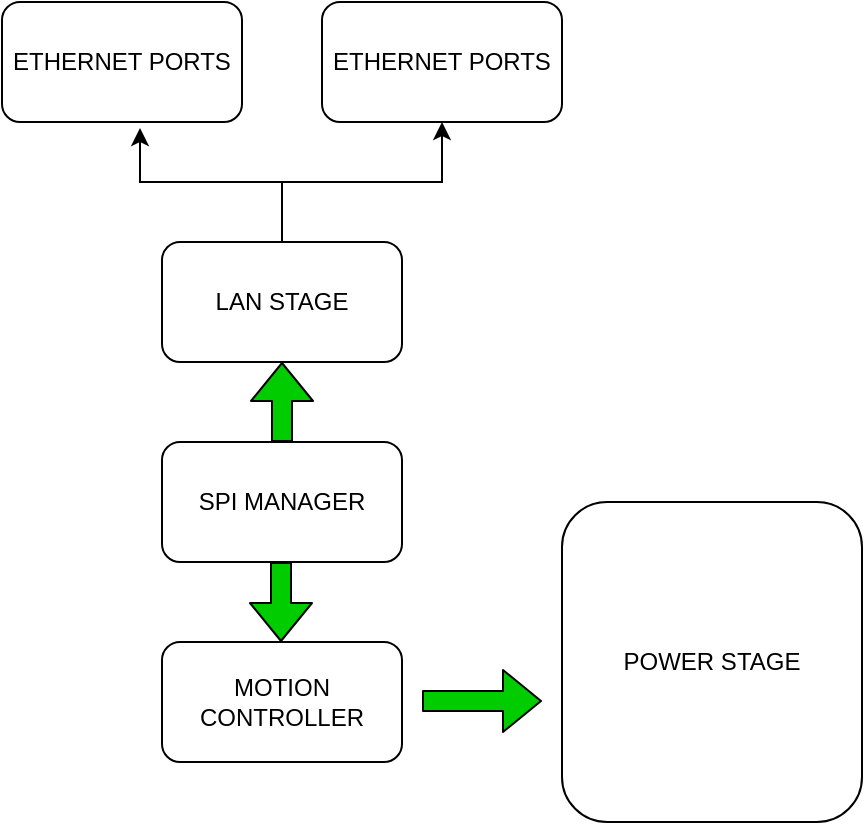 <mxfile version="13.6.2" type="device"><diagram id="P_lCr2q7L4QfeXkYEGbR" name="Page-1"><mxGraphModel dx="1422" dy="822" grid="1" gridSize="10" guides="1" tooltips="1" connect="1" arrows="1" fold="1" page="1" pageScale="1" pageWidth="850" pageHeight="1100" math="0" shadow="0"><root><mxCell id="0"/><mxCell id="1" parent="0"/><mxCell id="vkmPLbfItt4NjYdMBAdz-12" style="edgeStyle=orthogonalEdgeStyle;rounded=0;orthogonalLoop=1;jettySize=auto;html=1;entryX=0.575;entryY=1.05;entryDx=0;entryDy=0;entryPerimeter=0;fillColor=#00CC00;" edge="1" parent="1" source="vkmPLbfItt4NjYdMBAdz-2" target="vkmPLbfItt4NjYdMBAdz-3"><mxGeometry relative="1" as="geometry"/></mxCell><mxCell id="vkmPLbfItt4NjYdMBAdz-13" style="edgeStyle=orthogonalEdgeStyle;rounded=0;orthogonalLoop=1;jettySize=auto;html=1;entryX=0.5;entryY=1;entryDx=0;entryDy=0;fillColor=#00CC00;" edge="1" parent="1" source="vkmPLbfItt4NjYdMBAdz-2" target="vkmPLbfItt4NjYdMBAdz-5"><mxGeometry relative="1" as="geometry"/></mxCell><mxCell id="vkmPLbfItt4NjYdMBAdz-2" value="LAN STAGE" style="rounded=1;whiteSpace=wrap;html=1;" vertex="1" parent="1"><mxGeometry x="120" y="160" width="120" height="60" as="geometry"/></mxCell><mxCell id="vkmPLbfItt4NjYdMBAdz-3" value="ETHERNET PORTS" style="rounded=1;whiteSpace=wrap;html=1;" vertex="1" parent="1"><mxGeometry x="40" y="40" width="120" height="60" as="geometry"/></mxCell><mxCell id="vkmPLbfItt4NjYdMBAdz-4" value="SPI MANAGER&lt;br&gt;" style="rounded=1;whiteSpace=wrap;html=1;" vertex="1" parent="1"><mxGeometry x="120" y="260" width="120" height="60" as="geometry"/></mxCell><mxCell id="vkmPLbfItt4NjYdMBAdz-5" value="ETHERNET PORTS" style="rounded=1;whiteSpace=wrap;html=1;" vertex="1" parent="1"><mxGeometry x="200" y="40" width="120" height="60" as="geometry"/></mxCell><mxCell id="vkmPLbfItt4NjYdMBAdz-6" value="MOTION CONTROLLER&lt;br&gt;" style="rounded=1;whiteSpace=wrap;html=1;" vertex="1" parent="1"><mxGeometry x="120" y="360" width="120" height="60" as="geometry"/></mxCell><mxCell id="vkmPLbfItt4NjYdMBAdz-7" value="POWER STAGE" style="rounded=1;whiteSpace=wrap;html=1;" vertex="1" parent="1"><mxGeometry x="320" y="290" width="150" height="160" as="geometry"/></mxCell><mxCell id="vkmPLbfItt4NjYdMBAdz-8" value="" style="shape=flexArrow;endArrow=classic;html=1;fillColor=#00CC00;" edge="1" parent="1"><mxGeometry width="50" height="50" relative="1" as="geometry"><mxPoint x="250" y="389.5" as="sourcePoint"/><mxPoint x="310" y="389.5" as="targetPoint"/></mxGeometry></mxCell><mxCell id="vkmPLbfItt4NjYdMBAdz-9" value="" style="shape=flexArrow;endArrow=classic;html=1;entryX=0.5;entryY=1;entryDx=0;entryDy=0;fillColor=#00CC00;" edge="1" parent="1" target="vkmPLbfItt4NjYdMBAdz-2"><mxGeometry width="50" height="50" relative="1" as="geometry"><mxPoint x="180" y="260" as="sourcePoint"/><mxPoint x="210" y="230" as="targetPoint"/></mxGeometry></mxCell><mxCell id="vkmPLbfItt4NjYdMBAdz-11" value="" style="shape=flexArrow;endArrow=classic;html=1;entryX=0.5;entryY=1;entryDx=0;entryDy=0;fillColor=#00CC00;" edge="1" parent="1"><mxGeometry width="50" height="50" relative="1" as="geometry"><mxPoint x="179.5" y="320" as="sourcePoint"/><mxPoint x="179.5" y="360" as="targetPoint"/></mxGeometry></mxCell></root></mxGraphModel></diagram></mxfile>